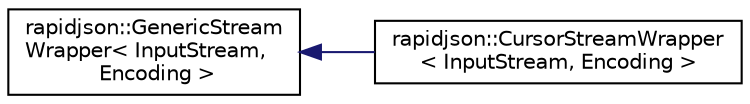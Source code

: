 digraph "Graphical Class Hierarchy"
{
 // INTERACTIVE_SVG=YES
 // LATEX_PDF_SIZE
  edge [fontname="Helvetica",fontsize="10",labelfontname="Helvetica",labelfontsize="10"];
  node [fontname="Helvetica",fontsize="10",shape=record];
  rankdir="LR";
  Node0 [label="rapidjson::GenericStream\lWrapper\< InputStream,\l Encoding \>",height=0.2,width=0.4,color="black", fillcolor="white", style="filled",URL="$classrapidjson_1_1_generic_stream_wrapper.html",tooltip="A Stream Wrapper."];
  Node0 -> Node1 [dir="back",color="midnightblue",fontsize="10",style="solid",fontname="Helvetica"];
  Node1 [label="rapidjson::CursorStreamWrapper\l\< InputStream, Encoding \>",height=0.2,width=0.4,color="black", fillcolor="white", style="filled",URL="$classrapidjson_1_1_cursor_stream_wrapper.html",tooltip="Cursor stream wrapper for counting line and column number if error exists."];
}
